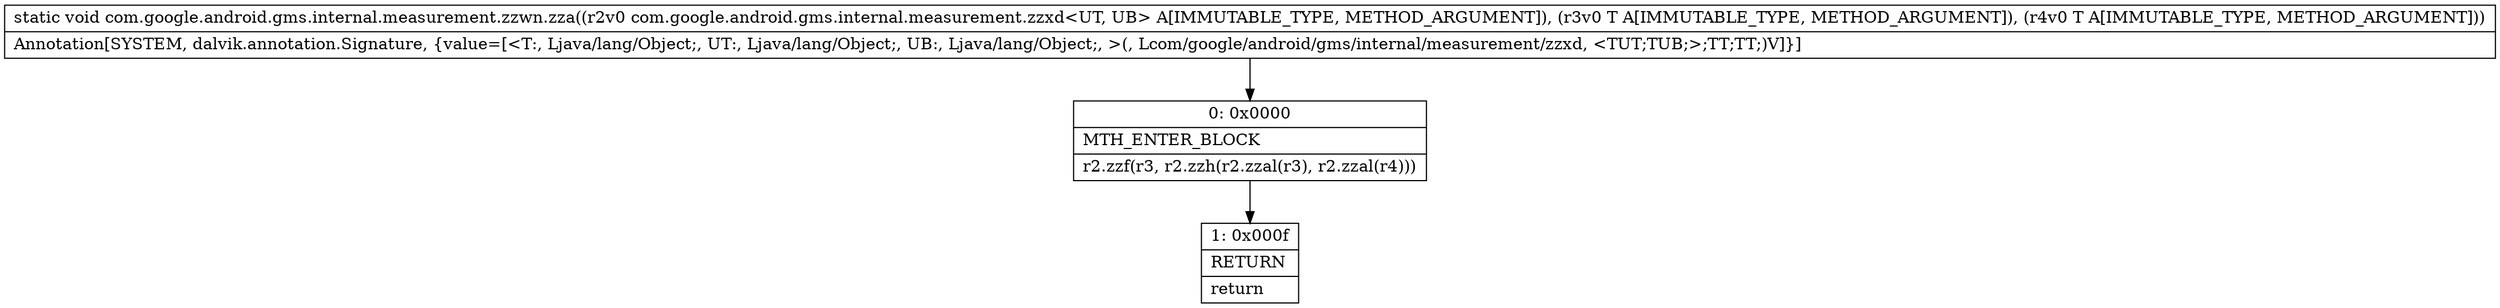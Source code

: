 digraph "CFG forcom.google.android.gms.internal.measurement.zzwn.zza(Lcom\/google\/android\/gms\/internal\/measurement\/zzxd;Ljava\/lang\/Object;Ljava\/lang\/Object;)V" {
Node_0 [shape=record,label="{0\:\ 0x0000|MTH_ENTER_BLOCK\l|r2.zzf(r3, r2.zzh(r2.zzal(r3), r2.zzal(r4)))\l}"];
Node_1 [shape=record,label="{1\:\ 0x000f|RETURN\l|return\l}"];
MethodNode[shape=record,label="{static void com.google.android.gms.internal.measurement.zzwn.zza((r2v0 com.google.android.gms.internal.measurement.zzxd\<UT, UB\> A[IMMUTABLE_TYPE, METHOD_ARGUMENT]), (r3v0 T A[IMMUTABLE_TYPE, METHOD_ARGUMENT]), (r4v0 T A[IMMUTABLE_TYPE, METHOD_ARGUMENT]))  | Annotation[SYSTEM, dalvik.annotation.Signature, \{value=[\<T:, Ljava\/lang\/Object;, UT:, Ljava\/lang\/Object;, UB:, Ljava\/lang\/Object;, \>(, Lcom\/google\/android\/gms\/internal\/measurement\/zzxd, \<TUT;TUB;\>;TT;TT;)V]\}]\l}"];
MethodNode -> Node_0;
Node_0 -> Node_1;
}

